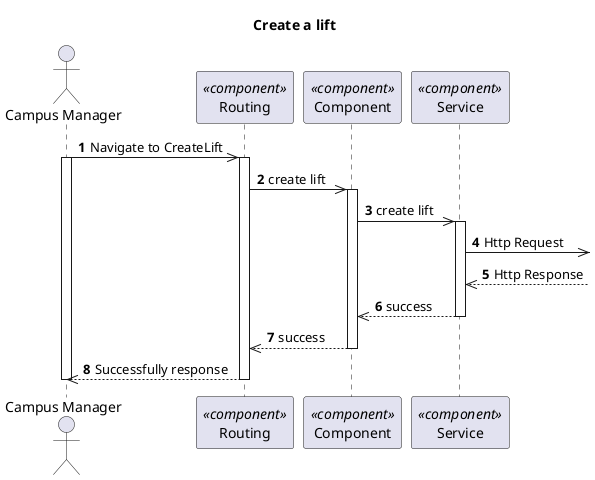 @startuml Process View - Level 3 - Create a lift

autonumber
skinparam packageStyle rect

title Create a lift

actor "Campus Manager" as CM
participant "Routing" as routing <<component>>
participant "Component" as comp <<component>>
participant "Service" as service <<component>>

CM->> routing : Navigate to CreateLift
activate CM
activate routing
routing ->> comp : create lift

activate comp
comp ->> service : create lift

activate service
service ->> : Http Request
service <<-- : Http Response

service -->> comp : success
deactivate service

comp -->> routing : success
deactivate comp

CM<<-- routing : Successfully response
deactivate routing
deactivate CM
@enduml